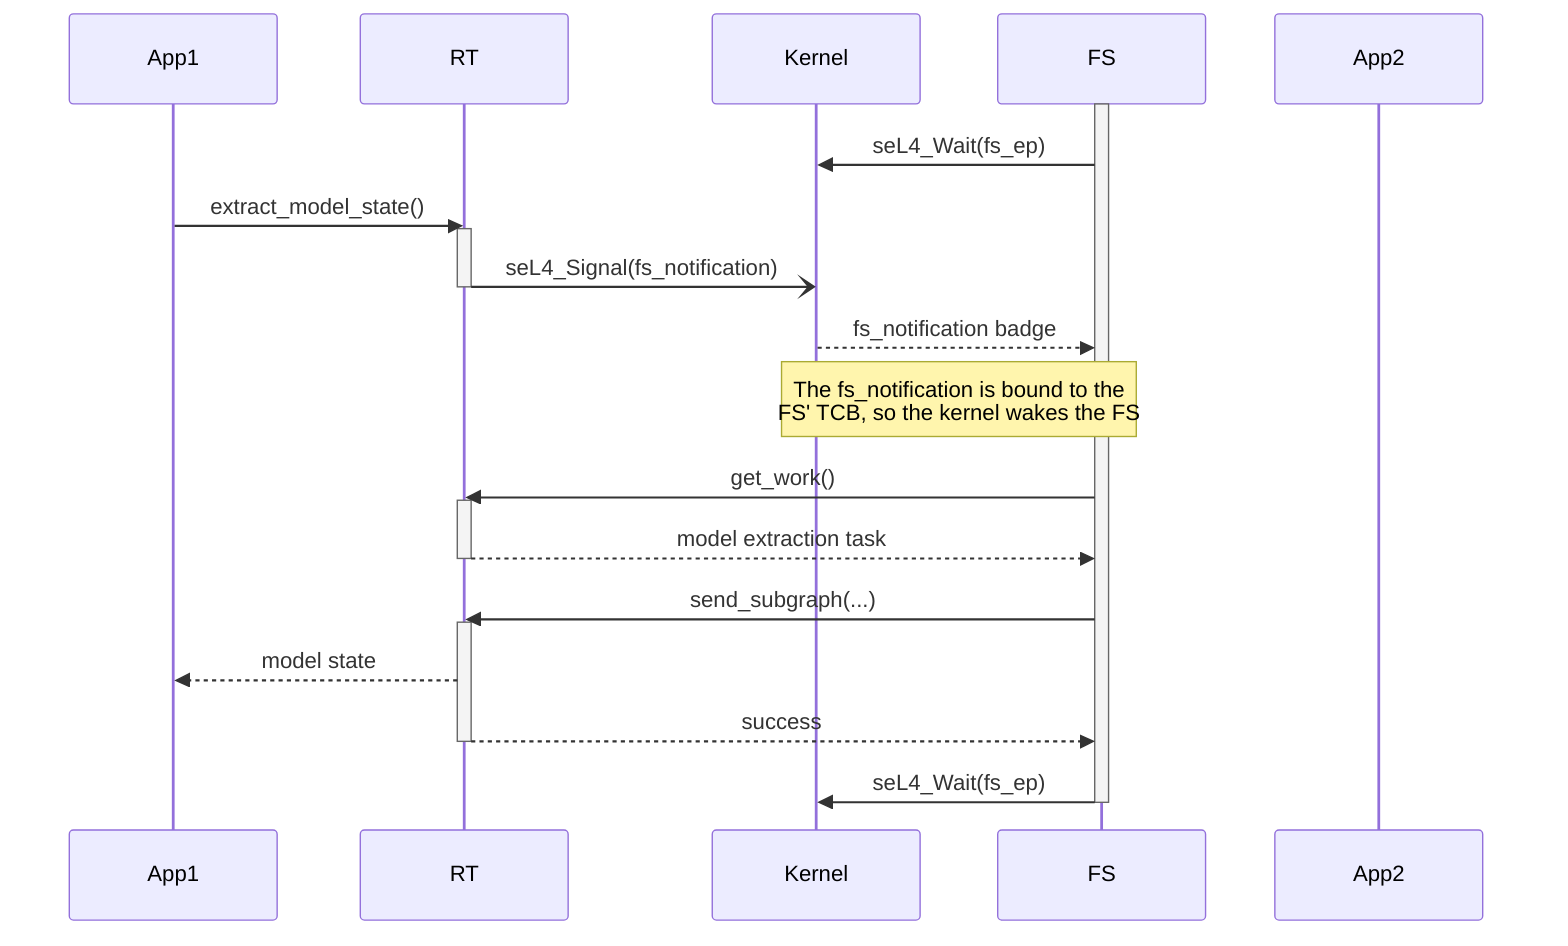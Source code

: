 sequenceDiagram
    participant App1
    participant RT
    participant Kernel
    participant FS
    participant App2

    activate FS
    FS->>Kernel: seL4_Wait(fs_ep)

    App1->>RT: extract_model_state()
    activate RT
    RT-)Kernel: seL4_Signal(fs_notification)
    deactivate RT


    Kernel-->>FS: fs_notification badge
    note over Kernel, FS: The fs_notification is bound to the<br/>FS' TCB, so the kernel wakes the FS
 
    FS->>RT: get_work()
    activate RT
    RT-->>FS: model extraction task
    deactivate RT

    FS ->>RT: send_subgraph(...)
    activate RT
    RT-->>App1: model state
    RT-->>FS: success
    deactivate RT

    FS->>Kernel: seL4_Wait(fs_ep)
    deactivate FS